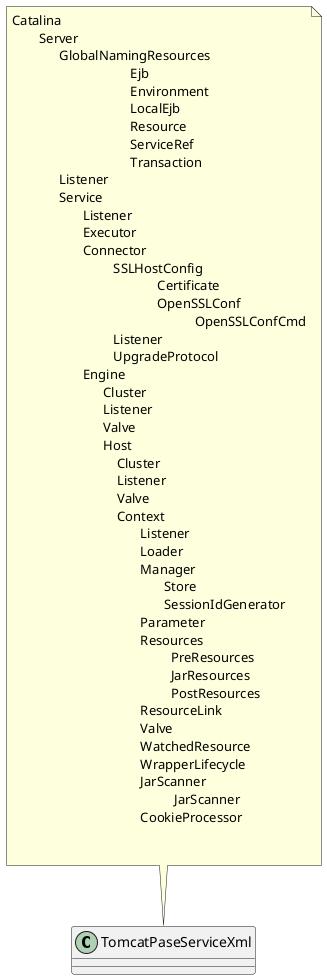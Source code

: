@startuml

class TomcatPaseServiceXml{

}
note top of TomcatPaseServiceXml
Catalina
        Server
              GlobalNamingResources
                                   Ejb
                                   Environment
                                   LocalEjb
                                   Resource
                                   ServiceRef
                                   Transaction
              Listener
              Service
                     Listener
                     Executor
                     Connector
                              SSLHostConfig
                                           Certificate
                                           OpenSSLConf
                                                      OpenSSLConfCmd
                              Listener
                              UpgradeProtocol
                     Engine
                           Cluster
                           Listener
                           Valve
                           Host
                               Cluster
                               Listener
                               Valve
                               Context
                                      Listener
                                      Loader
                                      Manager
                                             Store
                                             SessionIdGenerator
                                      Parameter
                                      Resources
                                               PreResources
                                               JarResources
                                               PostResources
                                      ResourceLink
                                      Valve
                                      WatchedResource
                                      WrapperLifecycle
                                      JarScanner
                                                JarScanner
                                      CookieProcessor


end note
@enduml